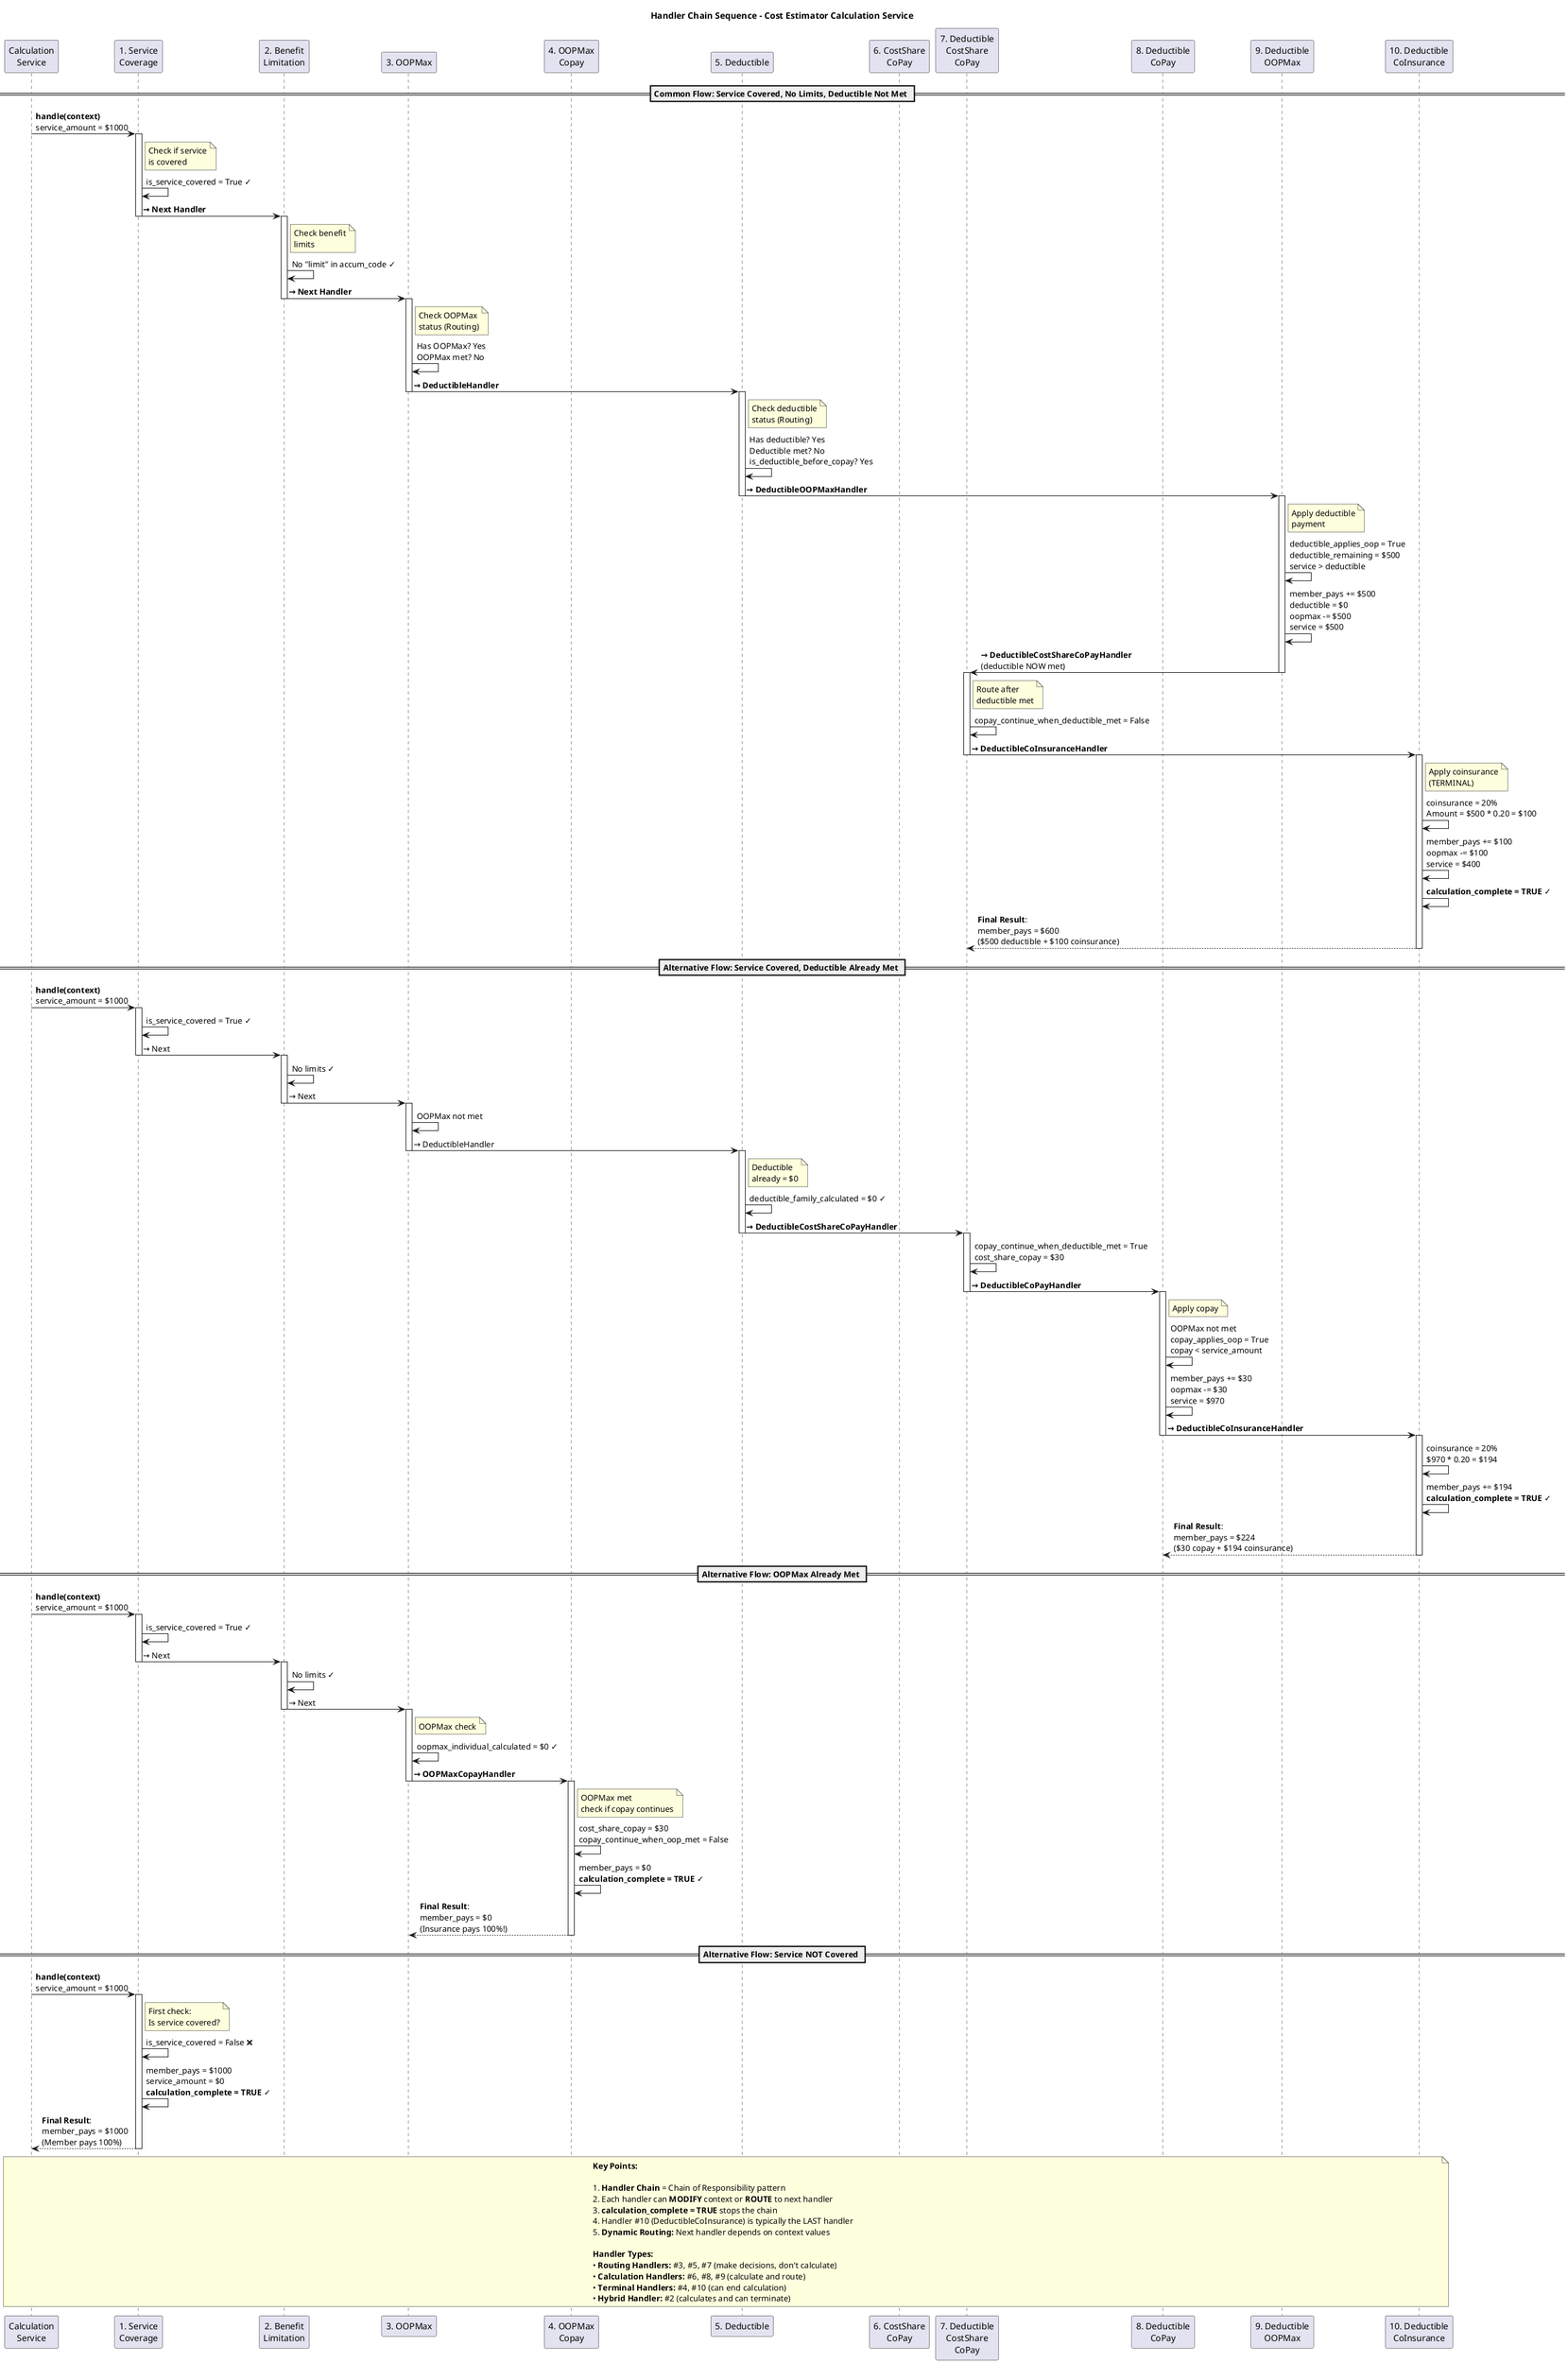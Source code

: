 @startuml Handler Sequence Flow

title Handler Chain Sequence - Cost Estimator Calculation Service

participant "Calculation\nService" as CS
participant "1. Service\nCoverage" as H1
participant "2. Benefit\nLimitation" as H2
participant "3. OOPMax" as H3
participant "4. OOPMax\nCopay" as H4
participant "5. Deductible" as H5
participant "6. CostShare\nCoPay" as H6
participant "7. Deductible\nCostShare\nCoPay" as H7
participant "8. Deductible\nCoPay" as H8
participant "9. Deductible\nOOPMax" as H9
participant "10. Deductible\nCoInsurance" as H10

== Common Flow: Service Covered, No Limits, Deductible Not Met ==

CS -> H1: **handle(context)**\nservice_amount = $1000
activate H1
note right of H1: Check if service\nis covered

H1 -> H1: is_service_covered = True ✓
H1 -> H2: **→ Next Handler**
deactivate H1

activate H2
note right of H2: Check benefit\nlimits

H2 -> H2: No "limit" in accum_code ✓
H2 -> H3: **→ Next Handler**
deactivate H2

activate H3
note right of H3: Check OOPMax\nstatus (Routing)

H3 -> H3: Has OOPMax? Yes\nOOPMax met? No
H3 -> H5: **→ DeductibleHandler**
deactivate H3

activate H5
note right of H5: Check deductible\nstatus (Routing)

H5 -> H5: Has deductible? Yes\nDeductible met? No\nis_deductible_before_copay? Yes
H5 -> H9: **→ DeductibleOOPMaxHandler**
deactivate H5

activate H9
note right of H9: Apply deductible\npayment

H9 -> H9: deductible_applies_oop = True\ndeductible_remaining = $500\nservice > deductible
H9 -> H9: member_pays += $500\ndeductible = $0\noopmax -= $500\nservice = $500
H9 -> H7: **→ DeductibleCostShareCoPayHandler**\n(deductible NOW met)
deactivate H9

activate H7
note right of H7: Route after\ndeductible met

H7 -> H7: copay_continue_when_deductible_met = False
H7 -> H10: **→ DeductibleCoInsuranceHandler**
deactivate H7

activate H10
note right of H10: Apply coinsurance\n(TERMINAL)

H10 -> H10: coinsurance = 20%\nAmount = $500 * 0.20 = $100
H10 -> H10: member_pays += $100\noopmax -= $100\nservice = $400
H10 -> H10: **calculation_complete = TRUE** ✓
return **Final Result**:\nmember_pays = $600\n($500 deductible + $100 coinsurance)

== Alternative Flow: Service Covered, Deductible Already Met ==

CS -> H1: **handle(context)**\nservice_amount = $1000
activate H1
H1 -> H1: is_service_covered = True ✓
H1 -> H2: → Next
deactivate H1

activate H2
H2 -> H2: No limits ✓
H2 -> H3: → Next
deactivate H2

activate H3
H3 -> H3: OOPMax not met
H3 -> H5: → DeductibleHandler
deactivate H3

activate H5
note right of H5: Deductible\nalready = $0

H5 -> H5: deductible_family_calculated = $0 ✓
H5 -> H7: **→ DeductibleCostShareCoPayHandler**
deactivate H5

activate H7
H7 -> H7: copay_continue_when_deductible_met = True\ncost_share_copay = $30
H7 -> H8: **→ DeductibleCoPayHandler**
deactivate H7

activate H8
note right of H8: Apply copay

H8 -> H8: OOPMax not met\ncopay_applies_oop = True\ncopay < service_amount
H8 -> H8: member_pays += $30\noopmax -= $30\nservice = $970
H8 -> H10: **→ DeductibleCoInsuranceHandler**
deactivate H8

activate H10
H10 -> H10: coinsurance = 20%\n$970 * 0.20 = $194
H10 -> H10: member_pays += $194\n**calculation_complete = TRUE** ✓
return **Final Result**:\nmember_pays = $224\n($30 copay + $194 coinsurance)

== Alternative Flow: OOPMax Already Met ==

CS -> H1: **handle(context)**\nservice_amount = $1000
activate H1
H1 -> H1: is_service_covered = True ✓
H1 -> H2: → Next
deactivate H1

activate H2
H2 -> H2: No limits ✓
H2 -> H3: → Next
deactivate H2

activate H3
note right of H3: OOPMax check

H3 -> H3: oopmax_individual_calculated = $0 ✓
H3 -> H4: **→ OOPMaxCopayHandler**
deactivate H3

activate H4
note right of H4: OOPMax met\ncheck if copay continues

H4 -> H4: cost_share_copay = $30\ncopay_continue_when_oop_met = False
H4 -> H4: member_pays = $0\n**calculation_complete = TRUE** ✓
return **Final Result**:\nmember_pays = $0\n(Insurance pays 100%!)

== Alternative Flow: Service NOT Covered ==

CS -> H1: **handle(context)**\nservice_amount = $1000
activate H1
note right of H1: First check:\nIs service covered?

H1 -> H1: is_service_covered = False ❌
H1 -> H1: member_pays = $1000\nservice_amount = $0\n**calculation_complete = TRUE** ✓
return **Final Result**:\nmember_pays = $1000\n(Member pays 100%)

note over CS,H10
  **Key Points:**
  
  1. **Handler Chain** = Chain of Responsibility pattern
  2. Each handler can **MODIFY** context or **ROUTE** to next handler
  3. **calculation_complete = TRUE** stops the chain
  4. Handler #10 (DeductibleCoInsurance) is typically the LAST handler
  5. **Dynamic Routing:** Next handler depends on context values
  
  **Handler Types:**
  • **Routing Handlers:** #3, #5, #7 (make decisions, don't calculate)
  • **Calculation Handlers:** #6, #8, #9 (calculate and route)
  • **Terminal Handlers:** #4, #10 (can end calculation)
  • **Hybrid Handler:** #2 (calculates and can terminate)
end note

@enduml
